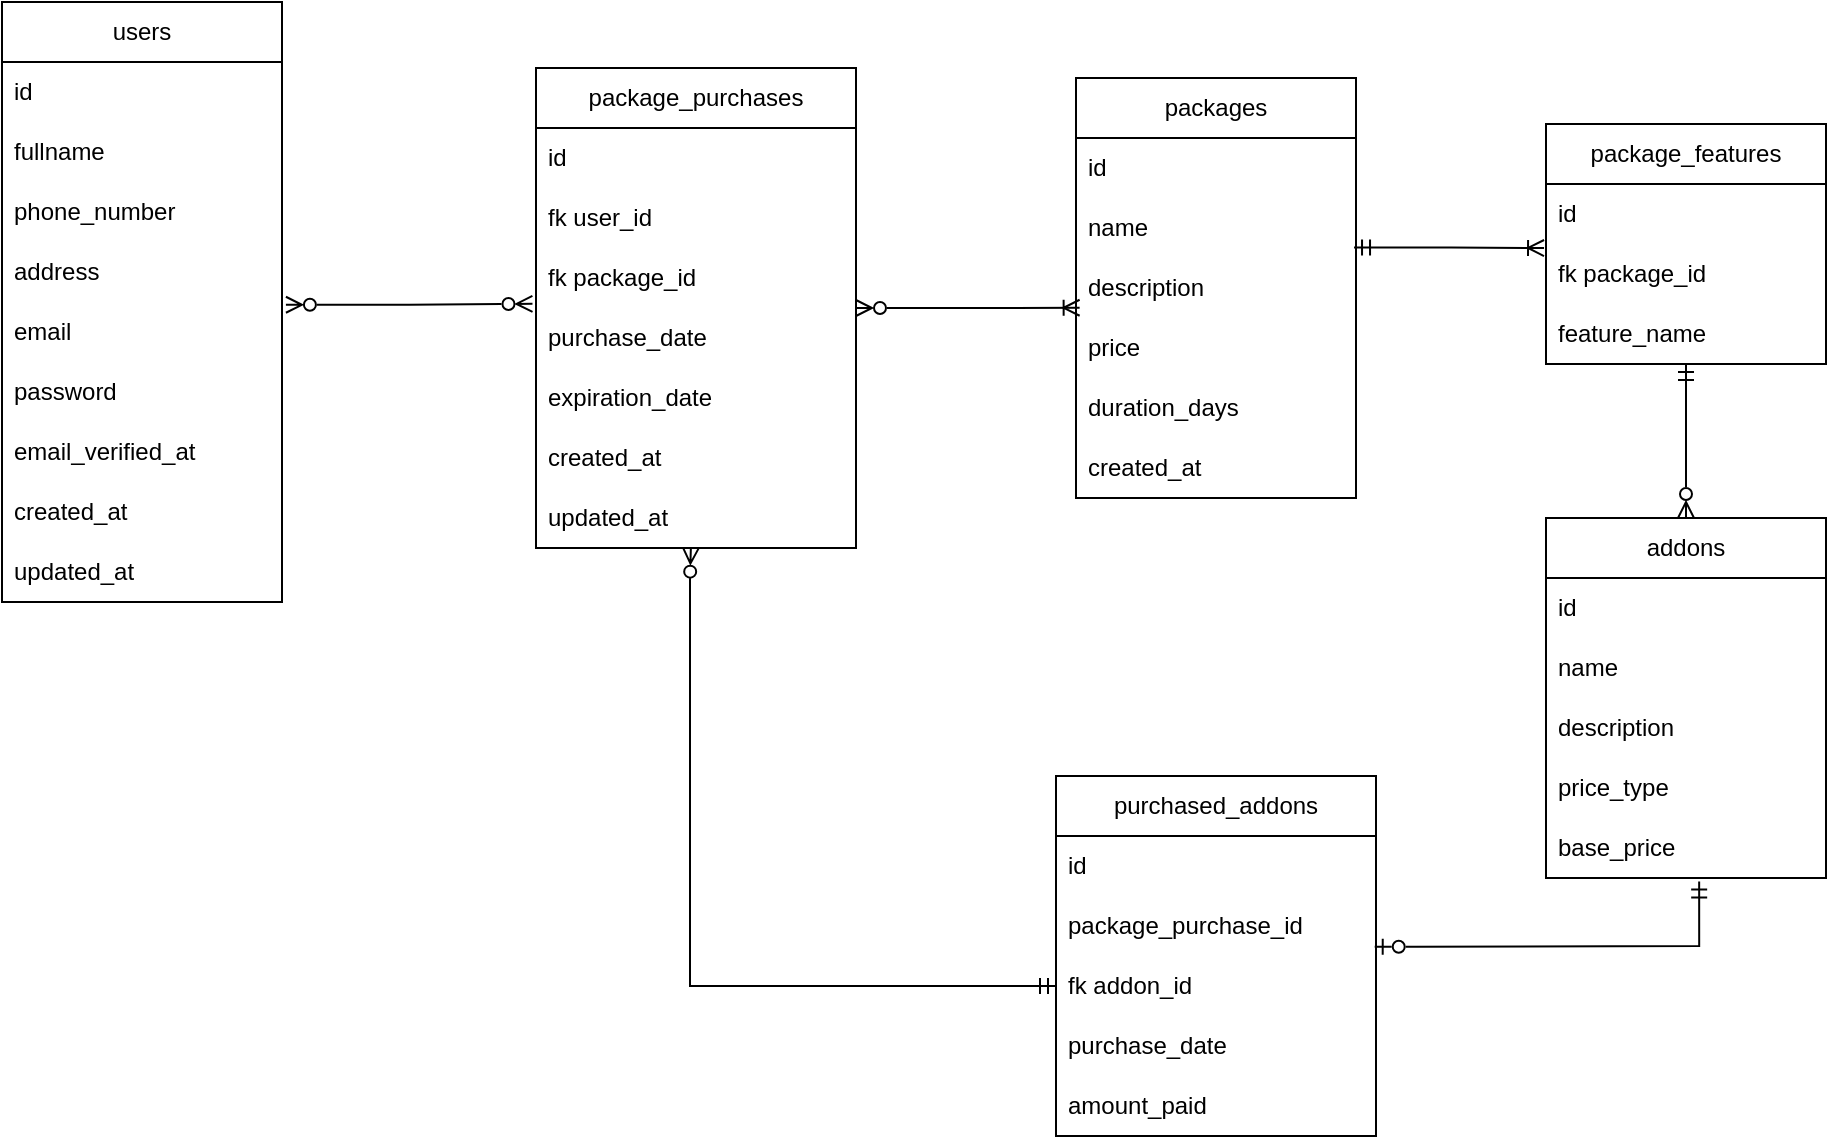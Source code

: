 <mxfile version="28.0.7">
  <diagram name="Page-1" id="RJTeLmOti5UZDS3tvRxe">
    <mxGraphModel dx="2934" dy="1134" grid="1" gridSize="10" guides="1" tooltips="1" connect="1" arrows="1" fold="1" page="1" pageScale="1" pageWidth="850" pageHeight="1100" math="0" shadow="0">
      <root>
        <mxCell id="0" />
        <mxCell id="1" parent="0" />
        <mxCell id="VwdlTdrAbXQndtBqvvsS-2" value="packages" style="swimlane;fontStyle=0;childLayout=stackLayout;horizontal=1;startSize=30;horizontalStack=0;resizeParent=1;resizeParentMax=0;resizeLast=0;collapsible=1;marginBottom=0;whiteSpace=wrap;html=1;points=[[0,0,0,0,0],[0,0.25,0,0,0],[0,0.5,0,0,0],[0,0.75,0,0,0],[0,1,0,0,0],[0.25,0,0,0,0],[0.25,1,0,0,0],[0.5,0,0,0,0],[0.5,1,0,0,0],[0.75,0,0,0,0],[0.75,1,0,0,0],[1,0,0,0,0],[1,0.25,0,0,0],[1,0.5,0,0,0],[1,0.75,0,0,0],[1,1,0,0,0]];" parent="1" vertex="1">
          <mxGeometry x="120" y="140" width="140" height="210" as="geometry" />
        </mxCell>
        <mxCell id="VwdlTdrAbXQndtBqvvsS-3" value="id" style="text;strokeColor=none;fillColor=none;align=left;verticalAlign=middle;spacingLeft=4;spacingRight=4;overflow=hidden;points=[[0,0.5],[1,0.5]];portConstraint=eastwest;rotatable=0;whiteSpace=wrap;html=1;" parent="VwdlTdrAbXQndtBqvvsS-2" vertex="1">
          <mxGeometry y="30" width="140" height="30" as="geometry" />
        </mxCell>
        <mxCell id="VwdlTdrAbXQndtBqvvsS-4" value="name" style="text;strokeColor=none;fillColor=none;align=left;verticalAlign=middle;spacingLeft=4;spacingRight=4;overflow=hidden;points=[[0,0.5],[1,0.5]];portConstraint=eastwest;rotatable=0;whiteSpace=wrap;html=1;" parent="VwdlTdrAbXQndtBqvvsS-2" vertex="1">
          <mxGeometry y="60" width="140" height="30" as="geometry" />
        </mxCell>
        <mxCell id="VwdlTdrAbXQndtBqvvsS-21" value="description" style="text;strokeColor=none;fillColor=none;align=left;verticalAlign=middle;spacingLeft=4;spacingRight=4;overflow=hidden;points=[[0,0.5],[1,0.5]];portConstraint=eastwest;rotatable=0;whiteSpace=wrap;html=1;" parent="VwdlTdrAbXQndtBqvvsS-2" vertex="1">
          <mxGeometry y="90" width="140" height="30" as="geometry" />
        </mxCell>
        <mxCell id="VwdlTdrAbXQndtBqvvsS-5" value="price" style="text;strokeColor=none;fillColor=none;align=left;verticalAlign=middle;spacingLeft=4;spacingRight=4;overflow=hidden;points=[[0,0.5],[1,0.5]];portConstraint=eastwest;rotatable=0;whiteSpace=wrap;html=1;" parent="VwdlTdrAbXQndtBqvvsS-2" vertex="1">
          <mxGeometry y="120" width="140" height="30" as="geometry" />
        </mxCell>
        <mxCell id="VwdlTdrAbXQndtBqvvsS-7" value="duration_days" style="text;strokeColor=none;fillColor=none;align=left;verticalAlign=middle;spacingLeft=4;spacingRight=4;overflow=hidden;points=[[0,0.5],[1,0.5]];portConstraint=eastwest;rotatable=0;whiteSpace=wrap;html=1;" parent="VwdlTdrAbXQndtBqvvsS-2" vertex="1">
          <mxGeometry y="150" width="140" height="30" as="geometry" />
        </mxCell>
        <mxCell id="VwdlTdrAbXQndtBqvvsS-16" value="created_at" style="text;strokeColor=none;fillColor=none;align=left;verticalAlign=middle;spacingLeft=4;spacingRight=4;overflow=hidden;points=[[0,0.5],[1,0.5]];portConstraint=eastwest;rotatable=0;whiteSpace=wrap;html=1;" parent="VwdlTdrAbXQndtBqvvsS-2" vertex="1">
          <mxGeometry y="180" width="140" height="30" as="geometry" />
        </mxCell>
        <mxCell id="VwdlTdrAbXQndtBqvvsS-8" value="package_features" style="swimlane;fontStyle=0;childLayout=stackLayout;horizontal=1;startSize=30;horizontalStack=0;resizeParent=1;resizeParentMax=0;resizeLast=0;collapsible=1;marginBottom=0;whiteSpace=wrap;html=1;points=[[0,0,0,0,0],[0,0.25,0,0,0],[0,0.5,0,0,0],[0,0.75,0,0,0],[0,1,0,0,0],[0.25,0,0,0,0],[0.25,1,0,0,0],[0.5,0,0,0,0],[0.5,1,0,0,0],[0.75,0,0,0,0],[0.75,1,0,0,0],[1,0,0,0,0],[1,0.25,0,0,0],[1,0.5,0,0,0],[1,0.75,0,0,0],[1,1,0,0,0]];" parent="1" vertex="1">
          <mxGeometry x="355" y="163" width="140" height="120" as="geometry" />
        </mxCell>
        <mxCell id="VwdlTdrAbXQndtBqvvsS-9" value="id" style="text;strokeColor=none;fillColor=none;align=left;verticalAlign=middle;spacingLeft=4;spacingRight=4;overflow=hidden;points=[[0,0.5],[1,0.5]];portConstraint=eastwest;rotatable=0;whiteSpace=wrap;html=1;" parent="VwdlTdrAbXQndtBqvvsS-8" vertex="1">
          <mxGeometry y="30" width="140" height="30" as="geometry" />
        </mxCell>
        <mxCell id="VwdlTdrAbXQndtBqvvsS-10" value="fk package_id" style="text;strokeColor=none;fillColor=none;align=left;verticalAlign=middle;spacingLeft=4;spacingRight=4;overflow=hidden;points=[[0,0.5],[1,0.5]];portConstraint=eastwest;rotatable=0;whiteSpace=wrap;html=1;" parent="VwdlTdrAbXQndtBqvvsS-8" vertex="1">
          <mxGeometry y="60" width="140" height="30" as="geometry" />
        </mxCell>
        <mxCell id="VwdlTdrAbXQndtBqvvsS-11" value="feature_name" style="text;strokeColor=none;fillColor=none;align=left;verticalAlign=middle;spacingLeft=4;spacingRight=4;overflow=hidden;points=[[0,0.5],[1,0.5]];portConstraint=eastwest;rotatable=0;whiteSpace=wrap;html=1;" parent="VwdlTdrAbXQndtBqvvsS-8" vertex="1">
          <mxGeometry y="90" width="140" height="30" as="geometry" />
        </mxCell>
        <mxCell id="VwdlTdrAbXQndtBqvvsS-15" style="edgeStyle=orthogonalEdgeStyle;rounded=0;orthogonalLoop=1;jettySize=auto;html=1;entryX=-0.007;entryY=0.067;entryDx=0;entryDy=0;entryPerimeter=0;endArrow=ERoneToMany;endFill=0;startArrow=ERmandOne;startFill=0;exitX=0.993;exitY=0.827;exitDx=0;exitDy=0;exitPerimeter=0;" parent="1" source="VwdlTdrAbXQndtBqvvsS-4" target="VwdlTdrAbXQndtBqvvsS-10" edge="1">
          <mxGeometry relative="1" as="geometry">
            <mxPoint x="350" y="225" as="targetPoint" />
          </mxGeometry>
        </mxCell>
        <mxCell id="VwdlTdrAbXQndtBqvvsS-24" style="edgeStyle=orthogonalEdgeStyle;rounded=0;orthogonalLoop=1;jettySize=auto;html=1;entryX=0.5;entryY=1;entryDx=0;entryDy=0;entryPerimeter=0;endArrow=ERmandOne;endFill=0;startArrow=ERzeroToMany;startFill=0;" parent="1" source="VwdlTdrAbXQndtBqvvsS-17" target="VwdlTdrAbXQndtBqvvsS-8" edge="1">
          <mxGeometry relative="1" as="geometry">
            <mxPoint x="425" y="290" as="targetPoint" />
          </mxGeometry>
        </mxCell>
        <mxCell id="VwdlTdrAbXQndtBqvvsS-17" value="addons" style="swimlane;fontStyle=0;childLayout=stackLayout;horizontal=1;startSize=30;horizontalStack=0;resizeParent=1;resizeParentMax=0;resizeLast=0;collapsible=1;marginBottom=0;whiteSpace=wrap;html=1;" parent="1" vertex="1">
          <mxGeometry x="355" y="360" width="140" height="180" as="geometry" />
        </mxCell>
        <mxCell id="VwdlTdrAbXQndtBqvvsS-18" value="id" style="text;strokeColor=none;fillColor=none;align=left;verticalAlign=middle;spacingLeft=4;spacingRight=4;overflow=hidden;points=[[0,0.5],[1,0.5]];portConstraint=eastwest;rotatable=0;whiteSpace=wrap;html=1;" parent="VwdlTdrAbXQndtBqvvsS-17" vertex="1">
          <mxGeometry y="30" width="140" height="30" as="geometry" />
        </mxCell>
        <mxCell id="VwdlTdrAbXQndtBqvvsS-19" value="name" style="text;strokeColor=none;fillColor=none;align=left;verticalAlign=middle;spacingLeft=4;spacingRight=4;overflow=hidden;points=[[0,0.5],[1,0.5]];portConstraint=eastwest;rotatable=0;whiteSpace=wrap;html=1;" parent="VwdlTdrAbXQndtBqvvsS-17" vertex="1">
          <mxGeometry y="60" width="140" height="30" as="geometry" />
        </mxCell>
        <mxCell id="VwdlTdrAbXQndtBqvvsS-20" value="description" style="text;strokeColor=none;fillColor=none;align=left;verticalAlign=middle;spacingLeft=4;spacingRight=4;overflow=hidden;points=[[0,0.5],[1,0.5]];portConstraint=eastwest;rotatable=0;whiteSpace=wrap;html=1;" parent="VwdlTdrAbXQndtBqvvsS-17" vertex="1">
          <mxGeometry y="90" width="140" height="30" as="geometry" />
        </mxCell>
        <mxCell id="VwdlTdrAbXQndtBqvvsS-22" value="price_type" style="text;strokeColor=none;fillColor=none;align=left;verticalAlign=middle;spacingLeft=4;spacingRight=4;overflow=hidden;points=[[0,0.5],[1,0.5]];portConstraint=eastwest;rotatable=0;whiteSpace=wrap;html=1;" parent="VwdlTdrAbXQndtBqvvsS-17" vertex="1">
          <mxGeometry y="120" width="140" height="30" as="geometry" />
        </mxCell>
        <mxCell id="VwdlTdrAbXQndtBqvvsS-23" value="base_price" style="text;strokeColor=none;fillColor=none;align=left;verticalAlign=middle;spacingLeft=4;spacingRight=4;overflow=hidden;points=[[0,0.5],[1,0.5]];portConstraint=eastwest;rotatable=0;whiteSpace=wrap;html=1;" parent="VwdlTdrAbXQndtBqvvsS-17" vertex="1">
          <mxGeometry y="150" width="140" height="30" as="geometry" />
        </mxCell>
        <mxCell id="VwdlTdrAbXQndtBqvvsS-25" value="purchased_addons" style="swimlane;fontStyle=0;childLayout=stackLayout;horizontal=1;startSize=30;horizontalStack=0;resizeParent=1;resizeParentMax=0;resizeLast=0;collapsible=1;marginBottom=0;whiteSpace=wrap;html=1;" parent="1" vertex="1">
          <mxGeometry x="110" y="489" width="160" height="180" as="geometry" />
        </mxCell>
        <mxCell id="VwdlTdrAbXQndtBqvvsS-26" value="id" style="text;strokeColor=none;fillColor=none;align=left;verticalAlign=middle;spacingLeft=4;spacingRight=4;overflow=hidden;points=[[0,0.5],[1,0.5]];portConstraint=eastwest;rotatable=0;whiteSpace=wrap;html=1;" parent="VwdlTdrAbXQndtBqvvsS-25" vertex="1">
          <mxGeometry y="30" width="160" height="30" as="geometry" />
        </mxCell>
        <mxCell id="VwdlTdrAbXQndtBqvvsS-46" value="package_purchase_id" style="text;strokeColor=none;fillColor=none;align=left;verticalAlign=middle;spacingLeft=4;spacingRight=4;overflow=hidden;points=[[0,0.5],[1,0.5]];portConstraint=eastwest;rotatable=0;whiteSpace=wrap;html=1;" parent="VwdlTdrAbXQndtBqvvsS-25" vertex="1">
          <mxGeometry y="60" width="160" height="30" as="geometry" />
        </mxCell>
        <mxCell id="VwdlTdrAbXQndtBqvvsS-28" value="fk addon_id" style="text;strokeColor=none;fillColor=none;align=left;verticalAlign=middle;spacingLeft=4;spacingRight=4;overflow=hidden;points=[[0,0.5],[1,0.5]];portConstraint=eastwest;rotatable=0;whiteSpace=wrap;html=1;" parent="VwdlTdrAbXQndtBqvvsS-25" vertex="1">
          <mxGeometry y="90" width="160" height="30" as="geometry" />
        </mxCell>
        <mxCell id="VwdlTdrAbXQndtBqvvsS-30" value="purchase_date" style="text;strokeColor=none;fillColor=none;align=left;verticalAlign=middle;spacingLeft=4;spacingRight=4;overflow=hidden;points=[[0,0.5],[1,0.5]];portConstraint=eastwest;rotatable=0;whiteSpace=wrap;html=1;" parent="VwdlTdrAbXQndtBqvvsS-25" vertex="1">
          <mxGeometry y="120" width="160" height="30" as="geometry" />
        </mxCell>
        <mxCell id="VwdlTdrAbXQndtBqvvsS-31" value="amount_paid" style="text;strokeColor=none;fillColor=none;align=left;verticalAlign=middle;spacingLeft=4;spacingRight=4;overflow=hidden;points=[[0,0.5],[1,0.5]];portConstraint=eastwest;rotatable=0;whiteSpace=wrap;html=1;" parent="VwdlTdrAbXQndtBqvvsS-25" vertex="1">
          <mxGeometry y="150" width="160" height="30" as="geometry" />
        </mxCell>
        <mxCell id="VwdlTdrAbXQndtBqvvsS-34" style="edgeStyle=orthogonalEdgeStyle;rounded=0;orthogonalLoop=1;jettySize=auto;html=1;entryX=0.547;entryY=1.06;entryDx=0;entryDy=0;entryPerimeter=0;endArrow=ERmandOne;endFill=0;startArrow=ERzeroToOne;startFill=0;exitX=0.996;exitY=0.845;exitDx=0;exitDy=0;exitPerimeter=0;" parent="1" source="VwdlTdrAbXQndtBqvvsS-46" target="VwdlTdrAbXQndtBqvvsS-23" edge="1">
          <mxGeometry relative="1" as="geometry">
            <mxPoint x="280" y="576" as="sourcePoint" />
            <Array as="points">
              <mxPoint x="290" y="574" />
              <mxPoint x="432" y="574" />
            </Array>
          </mxGeometry>
        </mxCell>
        <mxCell id="VwdlTdrAbXQndtBqvvsS-35" value="package_purchases" style="swimlane;fontStyle=0;childLayout=stackLayout;horizontal=1;startSize=30;horizontalStack=0;resizeParent=1;resizeParentMax=0;resizeLast=0;collapsible=1;marginBottom=0;whiteSpace=wrap;html=1;" parent="1" vertex="1">
          <mxGeometry x="-150" y="135" width="160" height="240" as="geometry" />
        </mxCell>
        <mxCell id="VwdlTdrAbXQndtBqvvsS-36" value="id" style="text;strokeColor=none;fillColor=none;align=left;verticalAlign=middle;spacingLeft=4;spacingRight=4;overflow=hidden;points=[[0,0.5],[1,0.5]];portConstraint=eastwest;rotatable=0;whiteSpace=wrap;html=1;" parent="VwdlTdrAbXQndtBqvvsS-35" vertex="1">
          <mxGeometry y="30" width="160" height="30" as="geometry" />
        </mxCell>
        <mxCell id="VwdlTdrAbXQndtBqvvsS-45" value="fk user_id" style="text;strokeColor=none;fillColor=none;align=left;verticalAlign=middle;spacingLeft=4;spacingRight=4;overflow=hidden;points=[[0,0.5],[1,0.5]];portConstraint=eastwest;rotatable=0;whiteSpace=wrap;html=1;" parent="VwdlTdrAbXQndtBqvvsS-35" vertex="1">
          <mxGeometry y="60" width="160" height="30" as="geometry" />
        </mxCell>
        <mxCell id="VwdlTdrAbXQndtBqvvsS-37" value="fk package_id" style="text;strokeColor=none;fillColor=none;align=left;verticalAlign=middle;spacingLeft=4;spacingRight=4;overflow=hidden;points=[[0,0.5],[1,0.5]];portConstraint=eastwest;rotatable=0;whiteSpace=wrap;html=1;" parent="VwdlTdrAbXQndtBqvvsS-35" vertex="1">
          <mxGeometry y="90" width="160" height="30" as="geometry" />
        </mxCell>
        <mxCell id="VwdlTdrAbXQndtBqvvsS-39" value="purchase_date" style="text;strokeColor=none;fillColor=none;align=left;verticalAlign=middle;spacingLeft=4;spacingRight=4;overflow=hidden;points=[[0,0.5],[1,0.5]];portConstraint=eastwest;rotatable=0;whiteSpace=wrap;html=1;" parent="VwdlTdrAbXQndtBqvvsS-35" vertex="1">
          <mxGeometry y="120" width="160" height="30" as="geometry" />
        </mxCell>
        <mxCell id="VwdlTdrAbXQndtBqvvsS-44" value="expiration_date" style="text;strokeColor=none;fillColor=none;align=left;verticalAlign=middle;spacingLeft=4;spacingRight=4;overflow=hidden;points=[[0,0.5],[1,0.5]];portConstraint=eastwest;rotatable=0;whiteSpace=wrap;html=1;" parent="VwdlTdrAbXQndtBqvvsS-35" vertex="1">
          <mxGeometry y="150" width="160" height="30" as="geometry" />
        </mxCell>
        <mxCell id="VwdlTdrAbXQndtBqvvsS-40" value="created_at" style="text;strokeColor=none;fillColor=none;align=left;verticalAlign=middle;spacingLeft=4;spacingRight=4;overflow=hidden;points=[[0,0.5],[1,0.5]];portConstraint=eastwest;rotatable=0;whiteSpace=wrap;html=1;" parent="VwdlTdrAbXQndtBqvvsS-35" vertex="1">
          <mxGeometry y="180" width="160" height="30" as="geometry" />
        </mxCell>
        <mxCell id="VwdlTdrAbXQndtBqvvsS-42" value="updated_at" style="text;strokeColor=none;fillColor=none;align=left;verticalAlign=middle;spacingLeft=4;spacingRight=4;overflow=hidden;points=[[0,0.5],[1,0.5]];portConstraint=eastwest;rotatable=0;whiteSpace=wrap;html=1;" parent="VwdlTdrAbXQndtBqvvsS-35" vertex="1">
          <mxGeometry y="210" width="160" height="30" as="geometry" />
        </mxCell>
        <mxCell id="VwdlTdrAbXQndtBqvvsS-41" style="edgeStyle=orthogonalEdgeStyle;rounded=0;orthogonalLoop=1;jettySize=auto;html=1;entryX=0.013;entryY=0.829;entryDx=0;entryDy=0;entryPerimeter=0;endArrow=ERoneToMany;endFill=0;startArrow=ERzeroToMany;startFill=0;" parent="1" source="VwdlTdrAbXQndtBqvvsS-35" target="VwdlTdrAbXQndtBqvvsS-21" edge="1">
          <mxGeometry relative="1" as="geometry" />
        </mxCell>
        <mxCell id="VwdlTdrAbXQndtBqvvsS-47" style="edgeStyle=orthogonalEdgeStyle;rounded=0;orthogonalLoop=1;jettySize=auto;html=1;entryX=0.484;entryY=0.994;entryDx=0;entryDy=0;entryPerimeter=0;startArrow=ERmandOne;startFill=0;endArrow=ERzeroToMany;endFill=0;" parent="1" source="VwdlTdrAbXQndtBqvvsS-28" target="VwdlTdrAbXQndtBqvvsS-42" edge="1">
          <mxGeometry relative="1" as="geometry">
            <Array as="points">
              <mxPoint x="-73" y="594" />
              <mxPoint x="-73" y="390" />
            </Array>
          </mxGeometry>
        </mxCell>
        <mxCell id="MvWQOATDs4CxZhZU-m0k-1" value="users" style="swimlane;fontStyle=0;childLayout=stackLayout;horizontal=1;startSize=30;horizontalStack=0;resizeParent=1;resizeParentMax=0;resizeLast=0;collapsible=1;marginBottom=0;whiteSpace=wrap;html=1;" vertex="1" parent="1">
          <mxGeometry x="-417" y="102" width="140" height="300" as="geometry" />
        </mxCell>
        <mxCell id="MvWQOATDs4CxZhZU-m0k-2" value="id" style="text;strokeColor=none;fillColor=none;align=left;verticalAlign=middle;spacingLeft=4;spacingRight=4;overflow=hidden;points=[[0,0.5],[1,0.5]];portConstraint=eastwest;rotatable=0;whiteSpace=wrap;html=1;" vertex="1" parent="MvWQOATDs4CxZhZU-m0k-1">
          <mxGeometry y="30" width="140" height="30" as="geometry" />
        </mxCell>
        <mxCell id="MvWQOATDs4CxZhZU-m0k-3" value="fullname" style="text;strokeColor=none;fillColor=none;align=left;verticalAlign=middle;spacingLeft=4;spacingRight=4;overflow=hidden;points=[[0,0.5],[1,0.5]];portConstraint=eastwest;rotatable=0;whiteSpace=wrap;html=1;" vertex="1" parent="MvWQOATDs4CxZhZU-m0k-1">
          <mxGeometry y="60" width="140" height="30" as="geometry" />
        </mxCell>
        <mxCell id="MvWQOATDs4CxZhZU-m0k-4" value="phone_number" style="text;strokeColor=none;fillColor=none;align=left;verticalAlign=middle;spacingLeft=4;spacingRight=4;overflow=hidden;points=[[0,0.5],[1,0.5]];portConstraint=eastwest;rotatable=0;whiteSpace=wrap;html=1;" vertex="1" parent="MvWQOATDs4CxZhZU-m0k-1">
          <mxGeometry y="90" width="140" height="30" as="geometry" />
        </mxCell>
        <mxCell id="MvWQOATDs4CxZhZU-m0k-5" value="address" style="text;strokeColor=none;fillColor=none;align=left;verticalAlign=middle;spacingLeft=4;spacingRight=4;overflow=hidden;points=[[0,0.5],[1,0.5]];portConstraint=eastwest;rotatable=0;whiteSpace=wrap;html=1;" vertex="1" parent="MvWQOATDs4CxZhZU-m0k-1">
          <mxGeometry y="120" width="140" height="30" as="geometry" />
        </mxCell>
        <mxCell id="MvWQOATDs4CxZhZU-m0k-6" value="email" style="text;strokeColor=none;fillColor=none;align=left;verticalAlign=middle;spacingLeft=4;spacingRight=4;overflow=hidden;points=[[0,0.5],[1,0.5]];portConstraint=eastwest;rotatable=0;whiteSpace=wrap;html=1;" vertex="1" parent="MvWQOATDs4CxZhZU-m0k-1">
          <mxGeometry y="150" width="140" height="30" as="geometry" />
        </mxCell>
        <mxCell id="MvWQOATDs4CxZhZU-m0k-9" value="password" style="text;strokeColor=none;fillColor=none;align=left;verticalAlign=middle;spacingLeft=4;spacingRight=4;overflow=hidden;points=[[0,0.5],[1,0.5]];portConstraint=eastwest;rotatable=0;whiteSpace=wrap;html=1;" vertex="1" parent="MvWQOATDs4CxZhZU-m0k-1">
          <mxGeometry y="180" width="140" height="30" as="geometry" />
        </mxCell>
        <mxCell id="MvWQOATDs4CxZhZU-m0k-10" value="email_verified_at" style="text;strokeColor=none;fillColor=none;align=left;verticalAlign=middle;spacingLeft=4;spacingRight=4;overflow=hidden;points=[[0,0.5],[1,0.5]];portConstraint=eastwest;rotatable=0;whiteSpace=wrap;html=1;" vertex="1" parent="MvWQOATDs4CxZhZU-m0k-1">
          <mxGeometry y="210" width="140" height="30" as="geometry" />
        </mxCell>
        <mxCell id="MvWQOATDs4CxZhZU-m0k-11" value="created_at" style="text;strokeColor=none;fillColor=none;align=left;verticalAlign=middle;spacingLeft=4;spacingRight=4;overflow=hidden;points=[[0,0.5],[1,0.5]];portConstraint=eastwest;rotatable=0;whiteSpace=wrap;html=1;" vertex="1" parent="MvWQOATDs4CxZhZU-m0k-1">
          <mxGeometry y="240" width="140" height="30" as="geometry" />
        </mxCell>
        <mxCell id="MvWQOATDs4CxZhZU-m0k-12" value="updated_at" style="text;strokeColor=none;fillColor=none;align=left;verticalAlign=middle;spacingLeft=4;spacingRight=4;overflow=hidden;points=[[0,0.5],[1,0.5]];portConstraint=eastwest;rotatable=0;whiteSpace=wrap;html=1;" vertex="1" parent="MvWQOATDs4CxZhZU-m0k-1">
          <mxGeometry y="270" width="140" height="30" as="geometry" />
        </mxCell>
        <mxCell id="MvWQOATDs4CxZhZU-m0k-7" style="edgeStyle=orthogonalEdgeStyle;rounded=0;orthogonalLoop=1;jettySize=auto;html=1;entryX=-0.011;entryY=-0.07;entryDx=0;entryDy=0;entryPerimeter=0;endArrow=ERzeroToMany;endFill=0;startArrow=ERzeroToMany;startFill=0;exitX=1.014;exitY=0.046;exitDx=0;exitDy=0;exitPerimeter=0;" edge="1" parent="1" source="MvWQOATDs4CxZhZU-m0k-6" target="VwdlTdrAbXQndtBqvvsS-39">
          <mxGeometry relative="1" as="geometry" />
        </mxCell>
      </root>
    </mxGraphModel>
  </diagram>
</mxfile>
